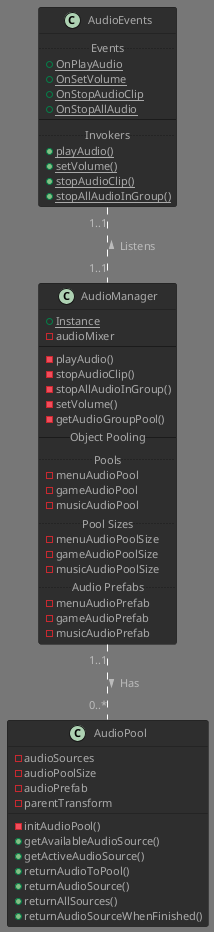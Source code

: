 @startuml inputsystem
!theme reddress-darkblue

class AudioManager {
    {static} +Instance
    -audioMixer
    ---
    -playAudio()
    -stopAudioClip()
    -stopAllAudioInGroup()
    -setVolume()
    -getAudioGroupPool()
    --Object Pooling--
    ..Pools..
    -menuAudioPool
    -gameAudioPool
    -musicAudioPool
    ..Pool Sizes..
    -menuAudioPoolSize
    -gameAudioPoolSize
    -musicAudioPoolSize
    ..Audio Prefabs..
    -menuAudioPrefab
    -gameAudioPrefab
    -musicAudioPrefab
}

class AudioEvents {
    ..Events..
    {static} +OnPlayAudio
    {static} +OnSetVolume
    {static} +OnStopAudioClip
    {static} +OnStopAllAudio
    ---
    ..Invokers..
    {static} +playAudio()
    {static} +setVolume()
    {static} +stopAudioClip()
    {static} +stopAllAudioInGroup()
}

class AudioPool {
    -audioSources
    -audioPoolSize
    -audioPrefab
    -parentTransform
    -initAudioPool()
    +getAvailableAudioSource()
    +getActiveAudioSource()
    +returnAudioToPool()
    +returnAudioSource()
    +returnAllSources()
    +returnAudioSourceWhenFinished()
}

AudioManager       "1..1"    .up.     "1..1"    AudioEvents    : "Listens >"
AudioManager       "1..1"    .down.  "0..*"    AudioPool      : "Has >"

@enduml
